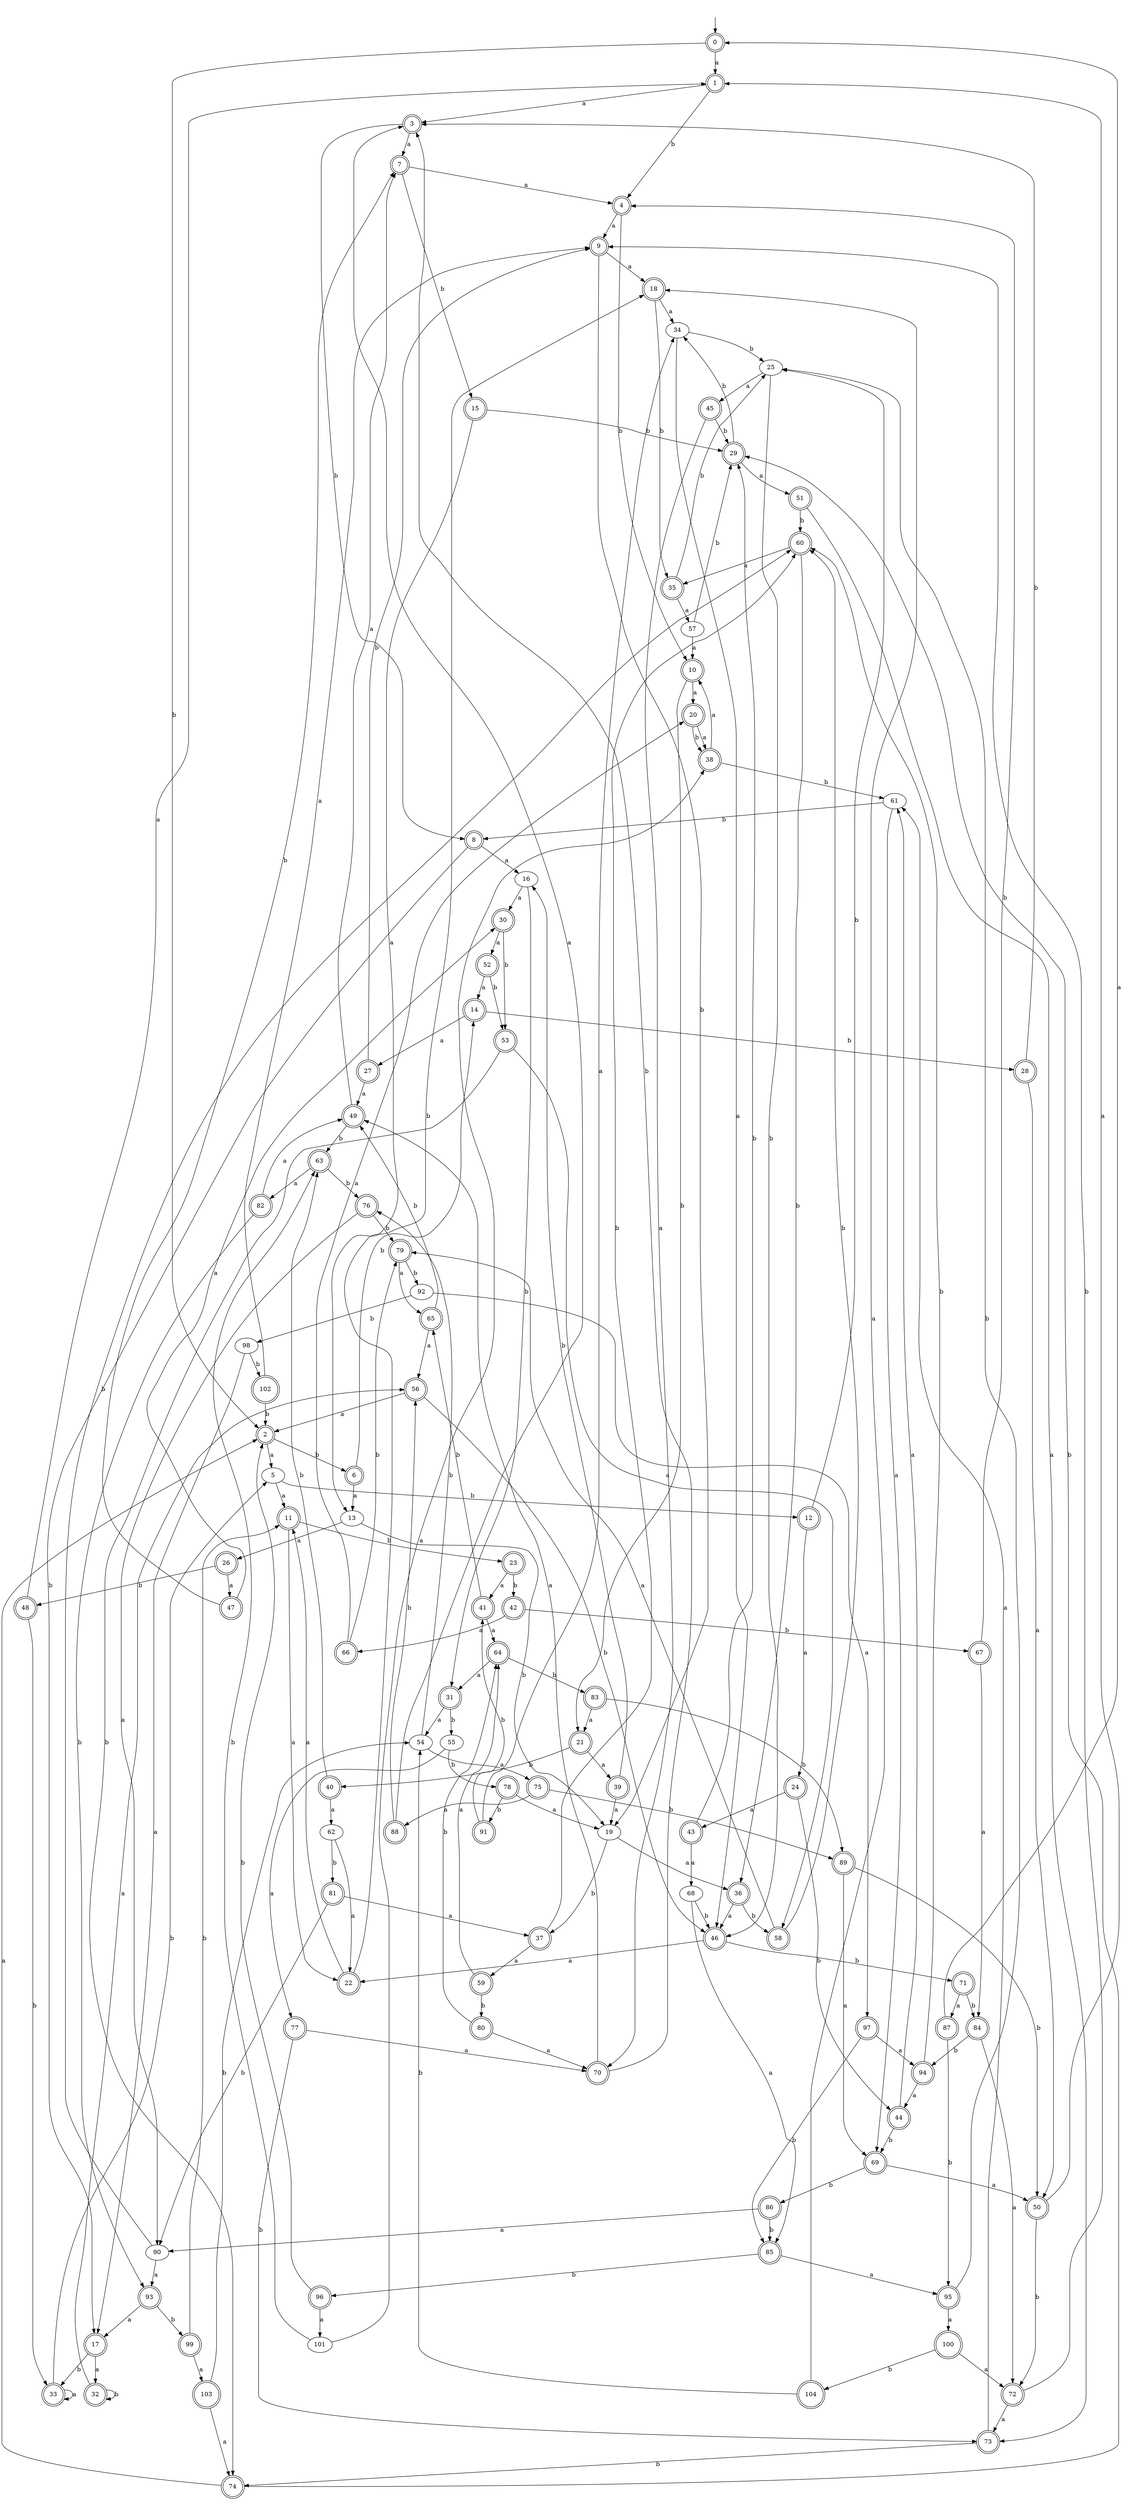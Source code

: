 digraph RandomDFA {
  __start0 [label="", shape=none];
  __start0 -> 0 [label=""];
  0 [shape=circle] [shape=doublecircle]
  0 -> 1 [label="a"]
  0 -> 2 [label="b"]
  1 [shape=doublecircle]
  1 -> 3 [label="a"]
  1 -> 4 [label="b"]
  2 [shape=doublecircle]
  2 -> 5 [label="a"]
  2 -> 6 [label="b"]
  3 [shape=doublecircle]
  3 -> 7 [label="a"]
  3 -> 8 [label="b"]
  4 [shape=doublecircle]
  4 -> 9 [label="a"]
  4 -> 10 [label="b"]
  5
  5 -> 11 [label="a"]
  5 -> 12 [label="b"]
  6 [shape=doublecircle]
  6 -> 13 [label="a"]
  6 -> 14 [label="b"]
  7 [shape=doublecircle]
  7 -> 4 [label="a"]
  7 -> 15 [label="b"]
  8 [shape=doublecircle]
  8 -> 16 [label="a"]
  8 -> 17 [label="b"]
  9 [shape=doublecircle]
  9 -> 18 [label="a"]
  9 -> 19 [label="b"]
  10 [shape=doublecircle]
  10 -> 20 [label="a"]
  10 -> 21 [label="b"]
  11 [shape=doublecircle]
  11 -> 22 [label="a"]
  11 -> 23 [label="b"]
  12 [shape=doublecircle]
  12 -> 24 [label="a"]
  12 -> 25 [label="b"]
  13
  13 -> 26 [label="a"]
  13 -> 19 [label="b"]
  14 [shape=doublecircle]
  14 -> 27 [label="a"]
  14 -> 28 [label="b"]
  15 [shape=doublecircle]
  15 -> 13 [label="a"]
  15 -> 29 [label="b"]
  16
  16 -> 30 [label="a"]
  16 -> 31 [label="b"]
  17 [shape=doublecircle]
  17 -> 32 [label="a"]
  17 -> 33 [label="b"]
  18 [shape=doublecircle]
  18 -> 34 [label="a"]
  18 -> 35 [label="b"]
  19
  19 -> 36 [label="a"]
  19 -> 37 [label="b"]
  20 [shape=doublecircle]
  20 -> 38 [label="a"]
  20 -> 38 [label="b"]
  21 [shape=doublecircle]
  21 -> 39 [label="a"]
  21 -> 40 [label="b"]
  22 [shape=doublecircle]
  22 -> 11 [label="a"]
  22 -> 18 [label="b"]
  23 [shape=doublecircle]
  23 -> 41 [label="a"]
  23 -> 42 [label="b"]
  24 [shape=doublecircle]
  24 -> 43 [label="a"]
  24 -> 44 [label="b"]
  25
  25 -> 45 [label="a"]
  25 -> 46 [label="b"]
  26 [shape=doublecircle]
  26 -> 47 [label="a"]
  26 -> 48 [label="b"]
  27 [shape=doublecircle]
  27 -> 49 [label="a"]
  27 -> 9 [label="b"]
  28 [shape=doublecircle]
  28 -> 50 [label="a"]
  28 -> 3 [label="b"]
  29 [shape=doublecircle]
  29 -> 51 [label="a"]
  29 -> 34 [label="b"]
  30 [shape=doublecircle]
  30 -> 52 [label="a"]
  30 -> 53 [label="b"]
  31 [shape=doublecircle]
  31 -> 54 [label="a"]
  31 -> 55 [label="b"]
  32 [shape=doublecircle]
  32 -> 56 [label="a"]
  32 -> 32 [label="b"]
  33 [shape=doublecircle]
  33 -> 33 [label="a"]
  33 -> 5 [label="b"]
  34
  34 -> 46 [label="a"]
  34 -> 25 [label="b"]
  35 [shape=doublecircle]
  35 -> 57 [label="a"]
  35 -> 25 [label="b"]
  36 [shape=doublecircle]
  36 -> 46 [label="a"]
  36 -> 58 [label="b"]
  37 [shape=doublecircle]
  37 -> 59 [label="a"]
  37 -> 60 [label="b"]
  38 [shape=doublecircle]
  38 -> 10 [label="a"]
  38 -> 61 [label="b"]
  39 [shape=doublecircle]
  39 -> 19 [label="a"]
  39 -> 16 [label="b"]
  40 [shape=doublecircle]
  40 -> 62 [label="a"]
  40 -> 63 [label="b"]
  41 [shape=doublecircle]
  41 -> 64 [label="a"]
  41 -> 65 [label="b"]
  42 [shape=doublecircle]
  42 -> 66 [label="a"]
  42 -> 67 [label="b"]
  43 [shape=doublecircle]
  43 -> 68 [label="a"]
  43 -> 29 [label="b"]
  44 [shape=doublecircle]
  44 -> 61 [label="a"]
  44 -> 69 [label="b"]
  45 [shape=doublecircle]
  45 -> 70 [label="a"]
  45 -> 29 [label="b"]
  46 [shape=doublecircle]
  46 -> 22 [label="a"]
  46 -> 71 [label="b"]
  47 [shape=doublecircle]
  47 -> 30 [label="a"]
  47 -> 7 [label="b"]
  48 [shape=doublecircle]
  48 -> 1 [label="a"]
  48 -> 33 [label="b"]
  49 [shape=doublecircle]
  49 -> 7 [label="a"]
  49 -> 63 [label="b"]
  50 [shape=doublecircle]
  50 -> 1 [label="a"]
  50 -> 72 [label="b"]
  51 [shape=doublecircle]
  51 -> 73 [label="a"]
  51 -> 60 [label="b"]
  52 [shape=doublecircle]
  52 -> 14 [label="a"]
  52 -> 53 [label="b"]
  53 [shape=doublecircle]
  53 -> 58 [label="a"]
  53 -> 74 [label="b"]
  54
  54 -> 75 [label="a"]
  54 -> 76 [label="b"]
  55
  55 -> 77 [label="a"]
  55 -> 78 [label="b"]
  56 [shape=doublecircle]
  56 -> 2 [label="a"]
  56 -> 46 [label="b"]
  57
  57 -> 10 [label="a"]
  57 -> 29 [label="b"]
  58 [shape=doublecircle]
  58 -> 79 [label="a"]
  58 -> 60 [label="b"]
  59 [shape=doublecircle]
  59 -> 64 [label="a"]
  59 -> 80 [label="b"]
  60 [shape=doublecircle]
  60 -> 35 [label="a"]
  60 -> 36 [label="b"]
  61
  61 -> 69 [label="a"]
  61 -> 8 [label="b"]
  62
  62 -> 22 [label="a"]
  62 -> 81 [label="b"]
  63 [shape=doublecircle]
  63 -> 82 [label="a"]
  63 -> 76 [label="b"]
  64 [shape=doublecircle]
  64 -> 31 [label="a"]
  64 -> 83 [label="b"]
  65 [shape=doublecircle]
  65 -> 56 [label="a"]
  65 -> 49 [label="b"]
  66 [shape=doublecircle]
  66 -> 20 [label="a"]
  66 -> 79 [label="b"]
  67 [shape=doublecircle]
  67 -> 84 [label="a"]
  67 -> 4 [label="b"]
  68
  68 -> 85 [label="a"]
  68 -> 46 [label="b"]
  69 [shape=doublecircle]
  69 -> 50 [label="a"]
  69 -> 86 [label="b"]
  70 [shape=doublecircle]
  70 -> 49 [label="a"]
  70 -> 3 [label="b"]
  71 [shape=doublecircle]
  71 -> 87 [label="a"]
  71 -> 84 [label="b"]
  72 [shape=doublecircle]
  72 -> 73 [label="a"]
  72 -> 9 [label="b"]
  73 [shape=doublecircle]
  73 -> 61 [label="a"]
  73 -> 74 [label="b"]
  74 [shape=doublecircle]
  74 -> 2 [label="a"]
  74 -> 29 [label="b"]
  75 [shape=doublecircle]
  75 -> 88 [label="a"]
  75 -> 89 [label="b"]
  76 [shape=doublecircle]
  76 -> 90 [label="a"]
  76 -> 79 [label="b"]
  77 [shape=doublecircle]
  77 -> 70 [label="a"]
  77 -> 73 [label="b"]
  78 [shape=doublecircle]
  78 -> 19 [label="a"]
  78 -> 91 [label="b"]
  79 [shape=doublecircle]
  79 -> 65 [label="a"]
  79 -> 92 [label="b"]
  80 [shape=doublecircle]
  80 -> 70 [label="a"]
  80 -> 64 [label="b"]
  81 [shape=doublecircle]
  81 -> 37 [label="a"]
  81 -> 90 [label="b"]
  82 [shape=doublecircle]
  82 -> 49 [label="a"]
  82 -> 93 [label="b"]
  83 [shape=doublecircle]
  83 -> 21 [label="a"]
  83 -> 89 [label="b"]
  84 [shape=doublecircle]
  84 -> 72 [label="a"]
  84 -> 94 [label="b"]
  85 [shape=doublecircle]
  85 -> 95 [label="a"]
  85 -> 96 [label="b"]
  86 [shape=doublecircle]
  86 -> 90 [label="a"]
  86 -> 85 [label="b"]
  87 [shape=doublecircle]
  87 -> 0 [label="a"]
  87 -> 95 [label="b"]
  88 [shape=doublecircle]
  88 -> 3 [label="a"]
  88 -> 56 [label="b"]
  89 [shape=doublecircle]
  89 -> 69 [label="a"]
  89 -> 50 [label="b"]
  90
  90 -> 93 [label="a"]
  90 -> 60 [label="b"]
  91 [shape=doublecircle]
  91 -> 34 [label="a"]
  91 -> 41 [label="b"]
  92
  92 -> 97 [label="a"]
  92 -> 98 [label="b"]
  93 [shape=doublecircle]
  93 -> 17 [label="a"]
  93 -> 99 [label="b"]
  94 [shape=doublecircle]
  94 -> 44 [label="a"]
  94 -> 60 [label="b"]
  95 [shape=doublecircle]
  95 -> 100 [label="a"]
  95 -> 25 [label="b"]
  96 [shape=doublecircle]
  96 -> 101 [label="a"]
  96 -> 2 [label="b"]
  97 [shape=doublecircle]
  97 -> 94 [label="a"]
  97 -> 85 [label="b"]
  98
  98 -> 17 [label="a"]
  98 -> 102 [label="b"]
  99 [shape=doublecircle]
  99 -> 103 [label="a"]
  99 -> 11 [label="b"]
  100 [shape=doublecircle]
  100 -> 72 [label="a"]
  100 -> 104 [label="b"]
  101
  101 -> 38 [label="a"]
  101 -> 63 [label="b"]
  102 [shape=doublecircle]
  102 -> 9 [label="a"]
  102 -> 2 [label="b"]
  103 [shape=doublecircle]
  103 -> 74 [label="a"]
  103 -> 54 [label="b"]
  104 [shape=doublecircle]
  104 -> 18 [label="a"]
  104 -> 54 [label="b"]
}
